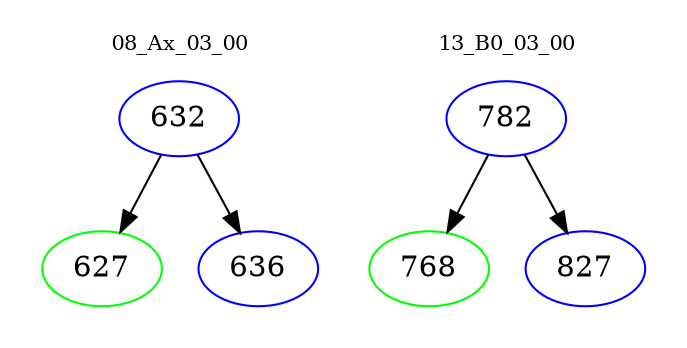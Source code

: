digraph{
subgraph cluster_0 {
color = white
label = "08_Ax_03_00";
fontsize=10;
T0_632 [label="632", color="blue"]
T0_632 -> T0_627 [color="black"]
T0_627 [label="627", color="green"]
T0_632 -> T0_636 [color="black"]
T0_636 [label="636", color="blue"]
}
subgraph cluster_1 {
color = white
label = "13_B0_03_00";
fontsize=10;
T1_782 [label="782", color="blue"]
T1_782 -> T1_768 [color="black"]
T1_768 [label="768", color="green"]
T1_782 -> T1_827 [color="black"]
T1_827 [label="827", color="blue"]
}
}
